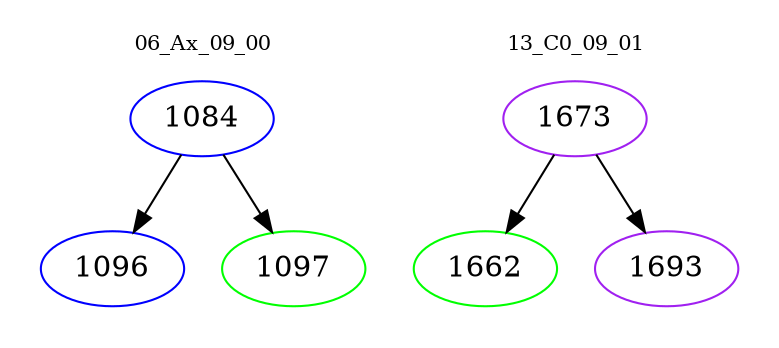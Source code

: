 digraph{
subgraph cluster_0 {
color = white
label = "06_Ax_09_00";
fontsize=10;
T0_1084 [label="1084", color="blue"]
T0_1084 -> T0_1096 [color="black"]
T0_1096 [label="1096", color="blue"]
T0_1084 -> T0_1097 [color="black"]
T0_1097 [label="1097", color="green"]
}
subgraph cluster_1 {
color = white
label = "13_C0_09_01";
fontsize=10;
T1_1673 [label="1673", color="purple"]
T1_1673 -> T1_1662 [color="black"]
T1_1662 [label="1662", color="green"]
T1_1673 -> T1_1693 [color="black"]
T1_1693 [label="1693", color="purple"]
}
}
